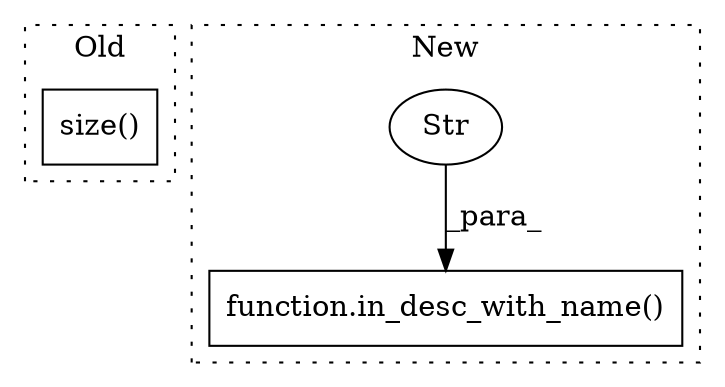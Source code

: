 digraph G {
subgraph cluster0 {
1 [label="size()" a="75" s="8489" l="30" shape="box"];
label = "Old";
style="dotted";
}
subgraph cluster1 {
2 [label="function.in_desc_with_name()" a="75" s="8670,8710" l="18,1" shape="box"];
3 [label="Str" a="66" s="8707" l="3" shape="ellipse"];
label = "New";
style="dotted";
}
3 -> 2 [label="_para_"];
}